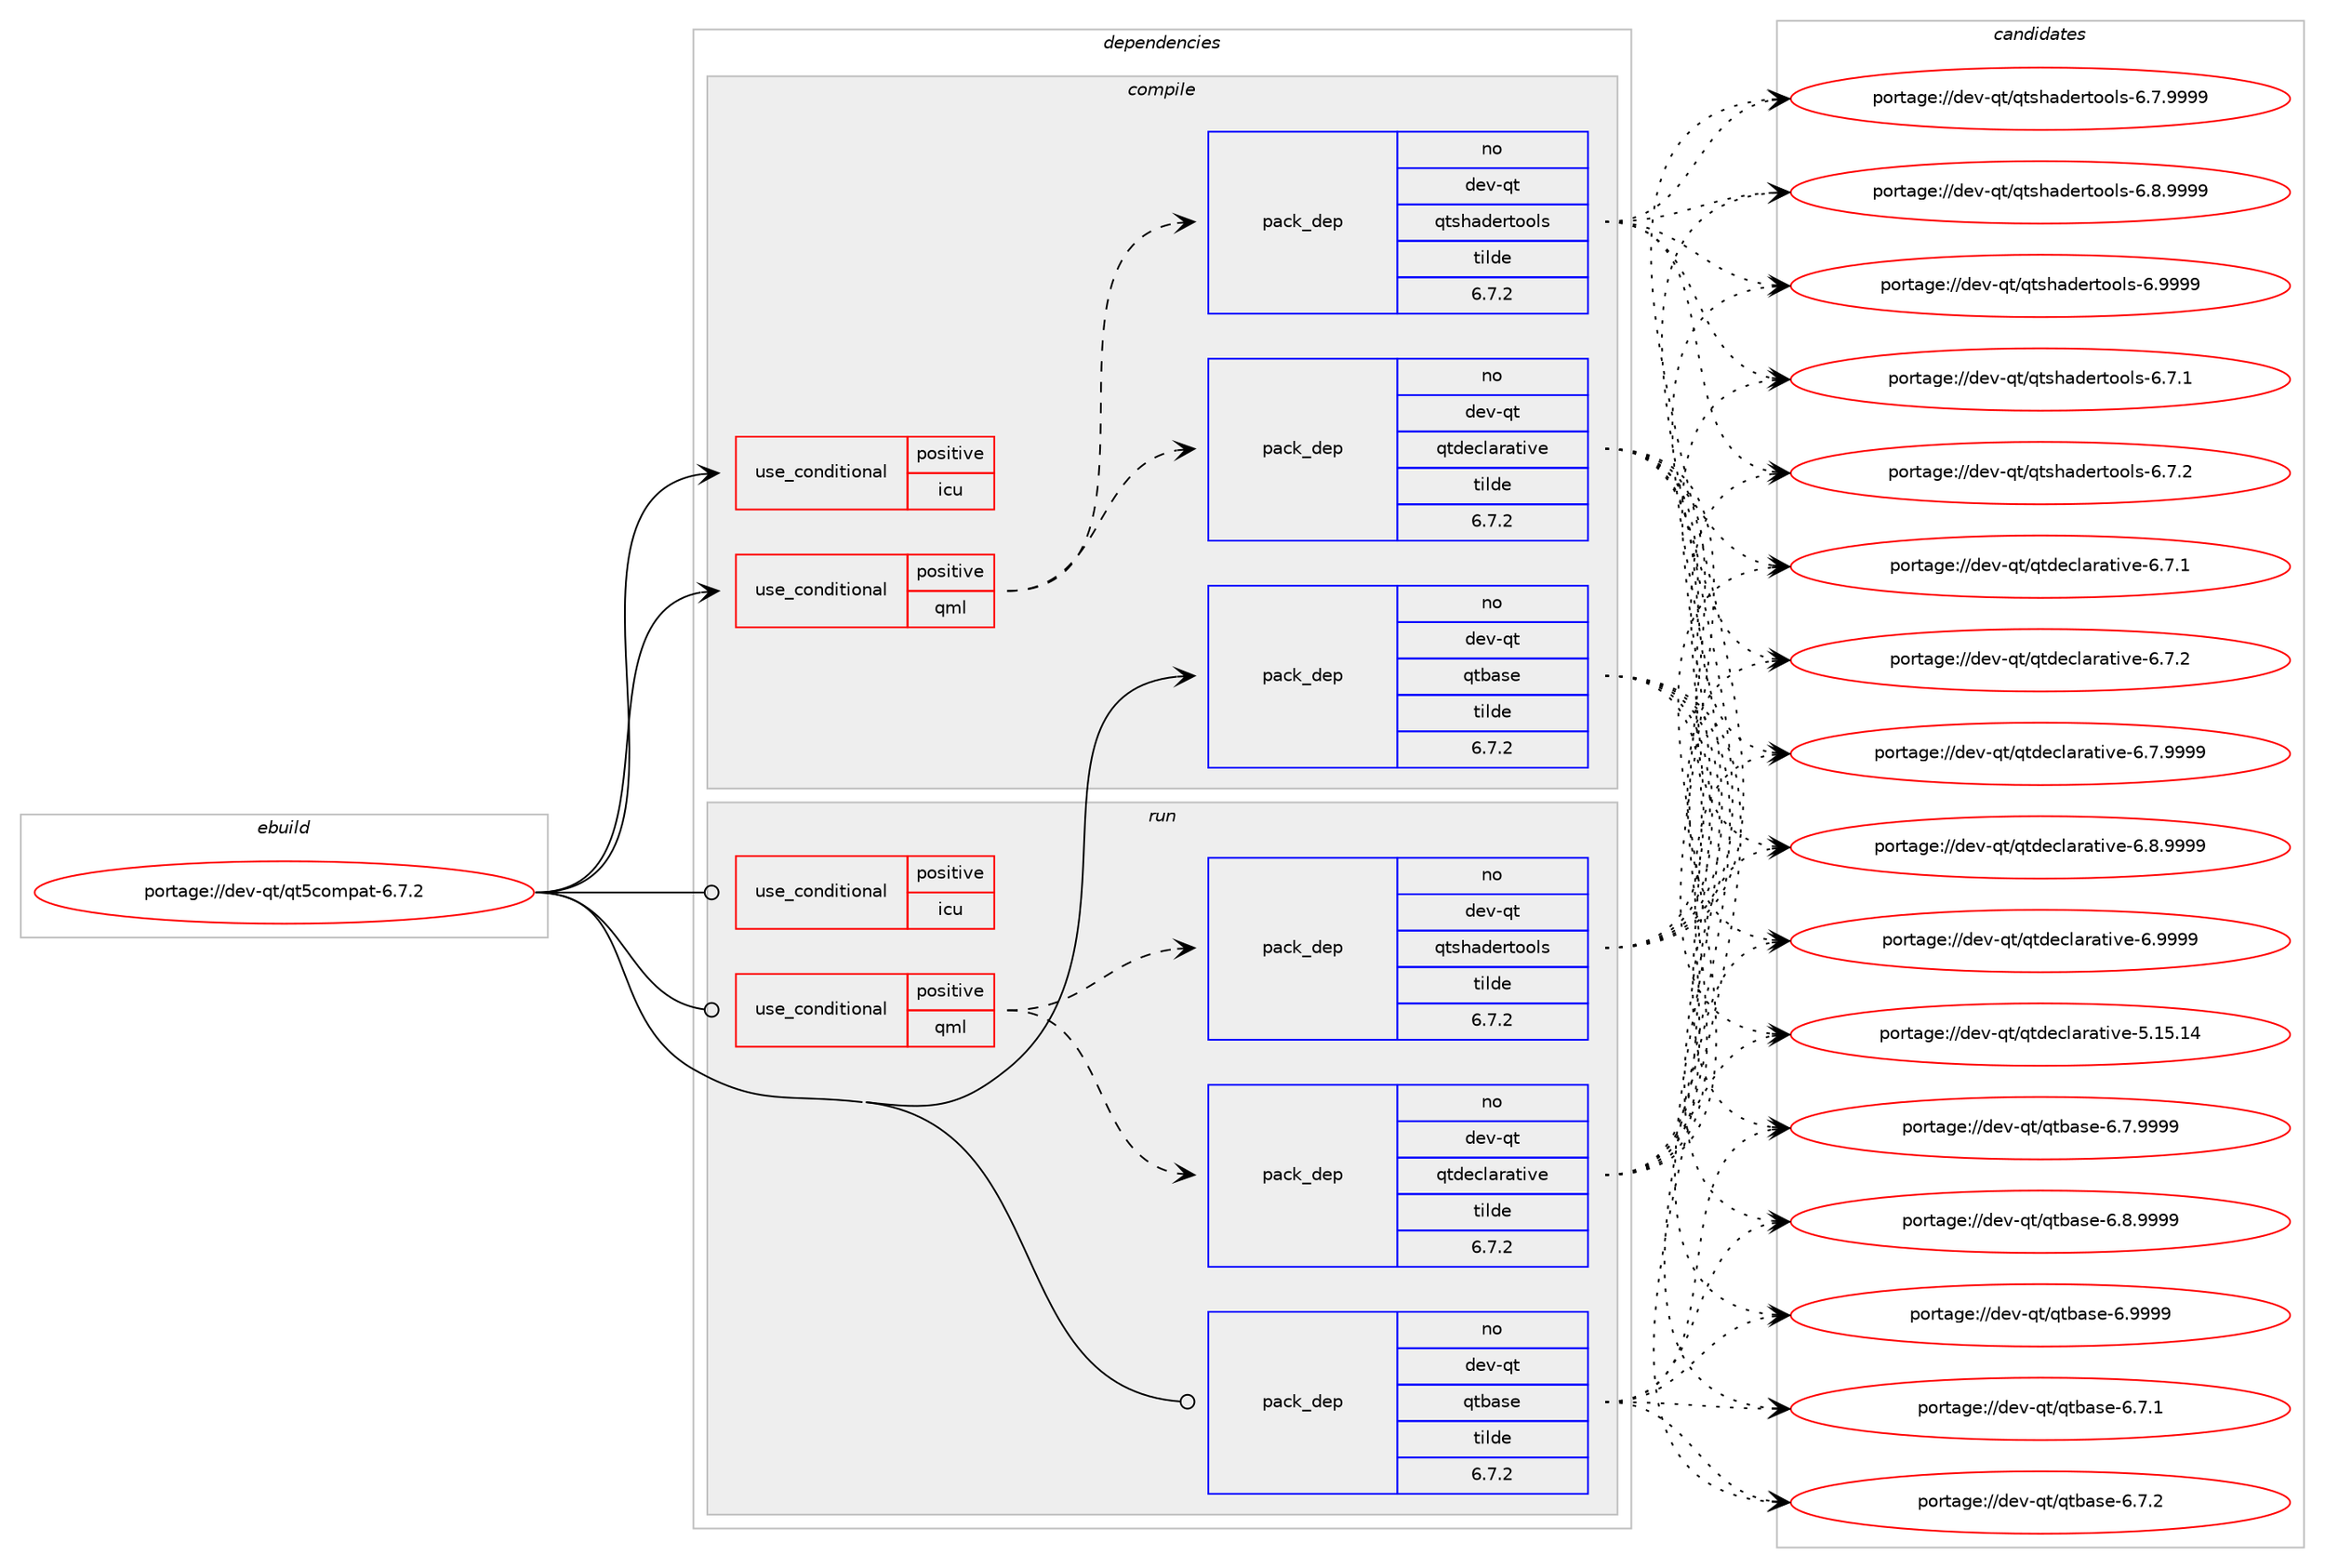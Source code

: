 digraph prolog {

# *************
# Graph options
# *************

newrank=true;
concentrate=true;
compound=true;
graph [rankdir=LR,fontname=Helvetica,fontsize=10,ranksep=1.5];#, ranksep=2.5, nodesep=0.2];
edge  [arrowhead=vee];
node  [fontname=Helvetica,fontsize=10];

# **********
# The ebuild
# **********

subgraph cluster_leftcol {
color=gray;
rank=same;
label=<<i>ebuild</i>>;
id [label="portage://dev-qt/qt5compat-6.7.2", color=red, width=4, href="../dev-qt/qt5compat-6.7.2.svg"];
}

# ****************
# The dependencies
# ****************

subgraph cluster_midcol {
color=gray;
label=<<i>dependencies</i>>;
subgraph cluster_compile {
fillcolor="#eeeeee";
style=filled;
label=<<i>compile</i>>;
subgraph cond40316 {
dependency84844 [label=<<TABLE BORDER="0" CELLBORDER="1" CELLSPACING="0" CELLPADDING="4"><TR><TD ROWSPAN="3" CELLPADDING="10">use_conditional</TD></TR><TR><TD>positive</TD></TR><TR><TD>icu</TD></TR></TABLE>>, shape=none, color=red];
# *** BEGIN UNKNOWN DEPENDENCY TYPE (TODO) ***
# dependency84844 -> package_dependency(portage://dev-qt/qt5compat-6.7.2,install,no,dev-libs,icu,none,[,,],any_same_slot,[])
# *** END UNKNOWN DEPENDENCY TYPE (TODO) ***

}
id:e -> dependency84844:w [weight=20,style="solid",arrowhead="vee"];
subgraph cond40317 {
dependency84845 [label=<<TABLE BORDER="0" CELLBORDER="1" CELLSPACING="0" CELLPADDING="4"><TR><TD ROWSPAN="3" CELLPADDING="10">use_conditional</TD></TR><TR><TD>positive</TD></TR><TR><TD>qml</TD></TR></TABLE>>, shape=none, color=red];
subgraph pack43288 {
dependency84846 [label=<<TABLE BORDER="0" CELLBORDER="1" CELLSPACING="0" CELLPADDING="4" WIDTH="220"><TR><TD ROWSPAN="6" CELLPADDING="30">pack_dep</TD></TR><TR><TD WIDTH="110">no</TD></TR><TR><TD>dev-qt</TD></TR><TR><TD>qtdeclarative</TD></TR><TR><TD>tilde</TD></TR><TR><TD>6.7.2</TD></TR></TABLE>>, shape=none, color=blue];
}
dependency84845:e -> dependency84846:w [weight=20,style="dashed",arrowhead="vee"];
subgraph pack43289 {
dependency84847 [label=<<TABLE BORDER="0" CELLBORDER="1" CELLSPACING="0" CELLPADDING="4" WIDTH="220"><TR><TD ROWSPAN="6" CELLPADDING="30">pack_dep</TD></TR><TR><TD WIDTH="110">no</TD></TR><TR><TD>dev-qt</TD></TR><TR><TD>qtshadertools</TD></TR><TR><TD>tilde</TD></TR><TR><TD>6.7.2</TD></TR></TABLE>>, shape=none, color=blue];
}
dependency84845:e -> dependency84847:w [weight=20,style="dashed",arrowhead="vee"];
}
id:e -> dependency84845:w [weight=20,style="solid",arrowhead="vee"];
subgraph pack43290 {
dependency84848 [label=<<TABLE BORDER="0" CELLBORDER="1" CELLSPACING="0" CELLPADDING="4" WIDTH="220"><TR><TD ROWSPAN="6" CELLPADDING="30">pack_dep</TD></TR><TR><TD WIDTH="110">no</TD></TR><TR><TD>dev-qt</TD></TR><TR><TD>qtbase</TD></TR><TR><TD>tilde</TD></TR><TR><TD>6.7.2</TD></TR></TABLE>>, shape=none, color=blue];
}
id:e -> dependency84848:w [weight=20,style="solid",arrowhead="vee"];
}
subgraph cluster_compileandrun {
fillcolor="#eeeeee";
style=filled;
label=<<i>compile and run</i>>;
}
subgraph cluster_run {
fillcolor="#eeeeee";
style=filled;
label=<<i>run</i>>;
subgraph cond40318 {
dependency84849 [label=<<TABLE BORDER="0" CELLBORDER="1" CELLSPACING="0" CELLPADDING="4"><TR><TD ROWSPAN="3" CELLPADDING="10">use_conditional</TD></TR><TR><TD>positive</TD></TR><TR><TD>icu</TD></TR></TABLE>>, shape=none, color=red];
# *** BEGIN UNKNOWN DEPENDENCY TYPE (TODO) ***
# dependency84849 -> package_dependency(portage://dev-qt/qt5compat-6.7.2,run,no,dev-libs,icu,none,[,,],any_same_slot,[])
# *** END UNKNOWN DEPENDENCY TYPE (TODO) ***

}
id:e -> dependency84849:w [weight=20,style="solid",arrowhead="odot"];
subgraph cond40319 {
dependency84850 [label=<<TABLE BORDER="0" CELLBORDER="1" CELLSPACING="0" CELLPADDING="4"><TR><TD ROWSPAN="3" CELLPADDING="10">use_conditional</TD></TR><TR><TD>positive</TD></TR><TR><TD>qml</TD></TR></TABLE>>, shape=none, color=red];
subgraph pack43291 {
dependency84851 [label=<<TABLE BORDER="0" CELLBORDER="1" CELLSPACING="0" CELLPADDING="4" WIDTH="220"><TR><TD ROWSPAN="6" CELLPADDING="30">pack_dep</TD></TR><TR><TD WIDTH="110">no</TD></TR><TR><TD>dev-qt</TD></TR><TR><TD>qtdeclarative</TD></TR><TR><TD>tilde</TD></TR><TR><TD>6.7.2</TD></TR></TABLE>>, shape=none, color=blue];
}
dependency84850:e -> dependency84851:w [weight=20,style="dashed",arrowhead="vee"];
subgraph pack43292 {
dependency84852 [label=<<TABLE BORDER="0" CELLBORDER="1" CELLSPACING="0" CELLPADDING="4" WIDTH="220"><TR><TD ROWSPAN="6" CELLPADDING="30">pack_dep</TD></TR><TR><TD WIDTH="110">no</TD></TR><TR><TD>dev-qt</TD></TR><TR><TD>qtshadertools</TD></TR><TR><TD>tilde</TD></TR><TR><TD>6.7.2</TD></TR></TABLE>>, shape=none, color=blue];
}
dependency84850:e -> dependency84852:w [weight=20,style="dashed",arrowhead="vee"];
}
id:e -> dependency84850:w [weight=20,style="solid",arrowhead="odot"];
subgraph pack43293 {
dependency84853 [label=<<TABLE BORDER="0" CELLBORDER="1" CELLSPACING="0" CELLPADDING="4" WIDTH="220"><TR><TD ROWSPAN="6" CELLPADDING="30">pack_dep</TD></TR><TR><TD WIDTH="110">no</TD></TR><TR><TD>dev-qt</TD></TR><TR><TD>qtbase</TD></TR><TR><TD>tilde</TD></TR><TR><TD>6.7.2</TD></TR></TABLE>>, shape=none, color=blue];
}
id:e -> dependency84853:w [weight=20,style="solid",arrowhead="odot"];
}
}

# **************
# The candidates
# **************

subgraph cluster_choices {
rank=same;
color=gray;
label=<<i>candidates</i>>;

subgraph choice43288 {
color=black;
nodesep=1;
choice10010111845113116471131161001019910897114971161051181014553464953464952 [label="portage://dev-qt/qtdeclarative-5.15.14", color=red, width=4,href="../dev-qt/qtdeclarative-5.15.14.svg"];
choice1001011184511311647113116100101991089711497116105118101455446554649 [label="portage://dev-qt/qtdeclarative-6.7.1", color=red, width=4,href="../dev-qt/qtdeclarative-6.7.1.svg"];
choice1001011184511311647113116100101991089711497116105118101455446554650 [label="portage://dev-qt/qtdeclarative-6.7.2", color=red, width=4,href="../dev-qt/qtdeclarative-6.7.2.svg"];
choice1001011184511311647113116100101991089711497116105118101455446554657575757 [label="portage://dev-qt/qtdeclarative-6.7.9999", color=red, width=4,href="../dev-qt/qtdeclarative-6.7.9999.svg"];
choice1001011184511311647113116100101991089711497116105118101455446564657575757 [label="portage://dev-qt/qtdeclarative-6.8.9999", color=red, width=4,href="../dev-qt/qtdeclarative-6.8.9999.svg"];
choice100101118451131164711311610010199108971149711610511810145544657575757 [label="portage://dev-qt/qtdeclarative-6.9999", color=red, width=4,href="../dev-qt/qtdeclarative-6.9999.svg"];
dependency84846:e -> choice10010111845113116471131161001019910897114971161051181014553464953464952:w [style=dotted,weight="100"];
dependency84846:e -> choice1001011184511311647113116100101991089711497116105118101455446554649:w [style=dotted,weight="100"];
dependency84846:e -> choice1001011184511311647113116100101991089711497116105118101455446554650:w [style=dotted,weight="100"];
dependency84846:e -> choice1001011184511311647113116100101991089711497116105118101455446554657575757:w [style=dotted,weight="100"];
dependency84846:e -> choice1001011184511311647113116100101991089711497116105118101455446564657575757:w [style=dotted,weight="100"];
dependency84846:e -> choice100101118451131164711311610010199108971149711610511810145544657575757:w [style=dotted,weight="100"];
}
subgraph choice43289 {
color=black;
nodesep=1;
choice100101118451131164711311611510497100101114116111111108115455446554649 [label="portage://dev-qt/qtshadertools-6.7.1", color=red, width=4,href="../dev-qt/qtshadertools-6.7.1.svg"];
choice100101118451131164711311611510497100101114116111111108115455446554650 [label="portage://dev-qt/qtshadertools-6.7.2", color=red, width=4,href="../dev-qt/qtshadertools-6.7.2.svg"];
choice100101118451131164711311611510497100101114116111111108115455446554657575757 [label="portage://dev-qt/qtshadertools-6.7.9999", color=red, width=4,href="../dev-qt/qtshadertools-6.7.9999.svg"];
choice100101118451131164711311611510497100101114116111111108115455446564657575757 [label="portage://dev-qt/qtshadertools-6.8.9999", color=red, width=4,href="../dev-qt/qtshadertools-6.8.9999.svg"];
choice10010111845113116471131161151049710010111411611111110811545544657575757 [label="portage://dev-qt/qtshadertools-6.9999", color=red, width=4,href="../dev-qt/qtshadertools-6.9999.svg"];
dependency84847:e -> choice100101118451131164711311611510497100101114116111111108115455446554649:w [style=dotted,weight="100"];
dependency84847:e -> choice100101118451131164711311611510497100101114116111111108115455446554650:w [style=dotted,weight="100"];
dependency84847:e -> choice100101118451131164711311611510497100101114116111111108115455446554657575757:w [style=dotted,weight="100"];
dependency84847:e -> choice100101118451131164711311611510497100101114116111111108115455446564657575757:w [style=dotted,weight="100"];
dependency84847:e -> choice10010111845113116471131161151049710010111411611111110811545544657575757:w [style=dotted,weight="100"];
}
subgraph choice43290 {
color=black;
nodesep=1;
choice10010111845113116471131169897115101455446554649 [label="portage://dev-qt/qtbase-6.7.1", color=red, width=4,href="../dev-qt/qtbase-6.7.1.svg"];
choice10010111845113116471131169897115101455446554650 [label="portage://dev-qt/qtbase-6.7.2", color=red, width=4,href="../dev-qt/qtbase-6.7.2.svg"];
choice10010111845113116471131169897115101455446554657575757 [label="portage://dev-qt/qtbase-6.7.9999", color=red, width=4,href="../dev-qt/qtbase-6.7.9999.svg"];
choice10010111845113116471131169897115101455446564657575757 [label="portage://dev-qt/qtbase-6.8.9999", color=red, width=4,href="../dev-qt/qtbase-6.8.9999.svg"];
choice1001011184511311647113116989711510145544657575757 [label="portage://dev-qt/qtbase-6.9999", color=red, width=4,href="../dev-qt/qtbase-6.9999.svg"];
dependency84848:e -> choice10010111845113116471131169897115101455446554649:w [style=dotted,weight="100"];
dependency84848:e -> choice10010111845113116471131169897115101455446554650:w [style=dotted,weight="100"];
dependency84848:e -> choice10010111845113116471131169897115101455446554657575757:w [style=dotted,weight="100"];
dependency84848:e -> choice10010111845113116471131169897115101455446564657575757:w [style=dotted,weight="100"];
dependency84848:e -> choice1001011184511311647113116989711510145544657575757:w [style=dotted,weight="100"];
}
subgraph choice43291 {
color=black;
nodesep=1;
choice10010111845113116471131161001019910897114971161051181014553464953464952 [label="portage://dev-qt/qtdeclarative-5.15.14", color=red, width=4,href="../dev-qt/qtdeclarative-5.15.14.svg"];
choice1001011184511311647113116100101991089711497116105118101455446554649 [label="portage://dev-qt/qtdeclarative-6.7.1", color=red, width=4,href="../dev-qt/qtdeclarative-6.7.1.svg"];
choice1001011184511311647113116100101991089711497116105118101455446554650 [label="portage://dev-qt/qtdeclarative-6.7.2", color=red, width=4,href="../dev-qt/qtdeclarative-6.7.2.svg"];
choice1001011184511311647113116100101991089711497116105118101455446554657575757 [label="portage://dev-qt/qtdeclarative-6.7.9999", color=red, width=4,href="../dev-qt/qtdeclarative-6.7.9999.svg"];
choice1001011184511311647113116100101991089711497116105118101455446564657575757 [label="portage://dev-qt/qtdeclarative-6.8.9999", color=red, width=4,href="../dev-qt/qtdeclarative-6.8.9999.svg"];
choice100101118451131164711311610010199108971149711610511810145544657575757 [label="portage://dev-qt/qtdeclarative-6.9999", color=red, width=4,href="../dev-qt/qtdeclarative-6.9999.svg"];
dependency84851:e -> choice10010111845113116471131161001019910897114971161051181014553464953464952:w [style=dotted,weight="100"];
dependency84851:e -> choice1001011184511311647113116100101991089711497116105118101455446554649:w [style=dotted,weight="100"];
dependency84851:e -> choice1001011184511311647113116100101991089711497116105118101455446554650:w [style=dotted,weight="100"];
dependency84851:e -> choice1001011184511311647113116100101991089711497116105118101455446554657575757:w [style=dotted,weight="100"];
dependency84851:e -> choice1001011184511311647113116100101991089711497116105118101455446564657575757:w [style=dotted,weight="100"];
dependency84851:e -> choice100101118451131164711311610010199108971149711610511810145544657575757:w [style=dotted,weight="100"];
}
subgraph choice43292 {
color=black;
nodesep=1;
choice100101118451131164711311611510497100101114116111111108115455446554649 [label="portage://dev-qt/qtshadertools-6.7.1", color=red, width=4,href="../dev-qt/qtshadertools-6.7.1.svg"];
choice100101118451131164711311611510497100101114116111111108115455446554650 [label="portage://dev-qt/qtshadertools-6.7.2", color=red, width=4,href="../dev-qt/qtshadertools-6.7.2.svg"];
choice100101118451131164711311611510497100101114116111111108115455446554657575757 [label="portage://dev-qt/qtshadertools-6.7.9999", color=red, width=4,href="../dev-qt/qtshadertools-6.7.9999.svg"];
choice100101118451131164711311611510497100101114116111111108115455446564657575757 [label="portage://dev-qt/qtshadertools-6.8.9999", color=red, width=4,href="../dev-qt/qtshadertools-6.8.9999.svg"];
choice10010111845113116471131161151049710010111411611111110811545544657575757 [label="portage://dev-qt/qtshadertools-6.9999", color=red, width=4,href="../dev-qt/qtshadertools-6.9999.svg"];
dependency84852:e -> choice100101118451131164711311611510497100101114116111111108115455446554649:w [style=dotted,weight="100"];
dependency84852:e -> choice100101118451131164711311611510497100101114116111111108115455446554650:w [style=dotted,weight="100"];
dependency84852:e -> choice100101118451131164711311611510497100101114116111111108115455446554657575757:w [style=dotted,weight="100"];
dependency84852:e -> choice100101118451131164711311611510497100101114116111111108115455446564657575757:w [style=dotted,weight="100"];
dependency84852:e -> choice10010111845113116471131161151049710010111411611111110811545544657575757:w [style=dotted,weight="100"];
}
subgraph choice43293 {
color=black;
nodesep=1;
choice10010111845113116471131169897115101455446554649 [label="portage://dev-qt/qtbase-6.7.1", color=red, width=4,href="../dev-qt/qtbase-6.7.1.svg"];
choice10010111845113116471131169897115101455446554650 [label="portage://dev-qt/qtbase-6.7.2", color=red, width=4,href="../dev-qt/qtbase-6.7.2.svg"];
choice10010111845113116471131169897115101455446554657575757 [label="portage://dev-qt/qtbase-6.7.9999", color=red, width=4,href="../dev-qt/qtbase-6.7.9999.svg"];
choice10010111845113116471131169897115101455446564657575757 [label="portage://dev-qt/qtbase-6.8.9999", color=red, width=4,href="../dev-qt/qtbase-6.8.9999.svg"];
choice1001011184511311647113116989711510145544657575757 [label="portage://dev-qt/qtbase-6.9999", color=red, width=4,href="../dev-qt/qtbase-6.9999.svg"];
dependency84853:e -> choice10010111845113116471131169897115101455446554649:w [style=dotted,weight="100"];
dependency84853:e -> choice10010111845113116471131169897115101455446554650:w [style=dotted,weight="100"];
dependency84853:e -> choice10010111845113116471131169897115101455446554657575757:w [style=dotted,weight="100"];
dependency84853:e -> choice10010111845113116471131169897115101455446564657575757:w [style=dotted,weight="100"];
dependency84853:e -> choice1001011184511311647113116989711510145544657575757:w [style=dotted,weight="100"];
}
}

}
